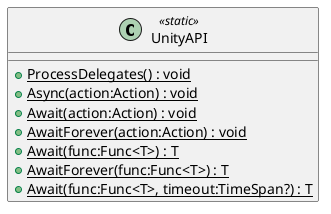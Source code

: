 @startuml
class UnityAPI <<static>> {
    + {static} ProcessDelegates() : void
    + {static} Async(action:Action) : void
    + {static} Await(action:Action) : void
    + {static} AwaitForever(action:Action) : void
    + {static} Await(func:Func<T>) : T
    + {static} AwaitForever(func:Func<T>) : T
    + {static} Await(func:Func<T>, timeout:TimeSpan?) : T
}
@enduml
